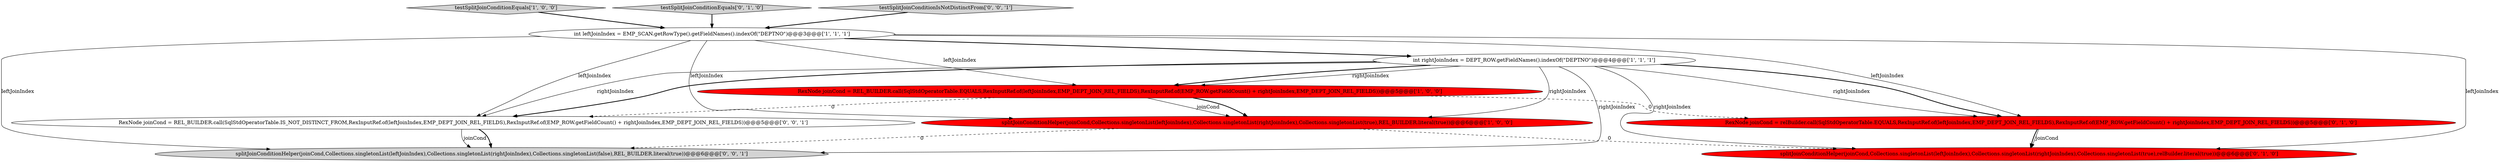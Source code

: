 digraph {
4 [style = filled, label = "splitJoinConditionHelper(joinCond,Collections.singletonList(leftJoinIndex),Collections.singletonList(rightJoinIndex),Collections.singletonList(true),REL_BUILDER.literal(true))@@@6@@@['1', '0', '0']", fillcolor = red, shape = ellipse image = "AAA1AAABBB1BBB"];
1 [style = filled, label = "testSplitJoinConditionEquals['1', '0', '0']", fillcolor = lightgray, shape = diamond image = "AAA0AAABBB1BBB"];
7 [style = filled, label = "RexNode joinCond = relBuilder.call(SqlStdOperatorTable.EQUALS,RexInputRef.of(leftJoinIndex,EMP_DEPT_JOIN_REL_FIELDS),RexInputRef.of(EMP_ROW.getFieldCount() + rightJoinIndex,EMP_DEPT_JOIN_REL_FIELDS))@@@5@@@['0', '1', '0']", fillcolor = red, shape = ellipse image = "AAA1AAABBB2BBB"];
10 [style = filled, label = "splitJoinConditionHelper(joinCond,Collections.singletonList(leftJoinIndex),Collections.singletonList(rightJoinIndex),Collections.singletonList(false),REL_BUILDER.literal(true))@@@6@@@['0', '0', '1']", fillcolor = lightgray, shape = ellipse image = "AAA0AAABBB3BBB"];
0 [style = filled, label = "RexNode joinCond = REL_BUILDER.call(SqlStdOperatorTable.EQUALS,RexInputRef.of(leftJoinIndex,EMP_DEPT_JOIN_REL_FIELDS),RexInputRef.of(EMP_ROW.getFieldCount() + rightJoinIndex,EMP_DEPT_JOIN_REL_FIELDS))@@@5@@@['1', '0', '0']", fillcolor = red, shape = ellipse image = "AAA1AAABBB1BBB"];
5 [style = filled, label = "splitJoinConditionHelper(joinCond,Collections.singletonList(leftJoinIndex),Collections.singletonList(rightJoinIndex),Collections.singletonList(true),relBuilder.literal(true))@@@6@@@['0', '1', '0']", fillcolor = red, shape = ellipse image = "AAA1AAABBB2BBB"];
2 [style = filled, label = "int rightJoinIndex = DEPT_ROW.getFieldNames().indexOf(\"DEPTNO\")@@@4@@@['1', '1', '1']", fillcolor = white, shape = ellipse image = "AAA0AAABBB1BBB"];
9 [style = filled, label = "RexNode joinCond = REL_BUILDER.call(SqlStdOperatorTable.IS_NOT_DISTINCT_FROM,RexInputRef.of(leftJoinIndex,EMP_DEPT_JOIN_REL_FIELDS),RexInputRef.of(EMP_ROW.getFieldCount() + rightJoinIndex,EMP_DEPT_JOIN_REL_FIELDS))@@@5@@@['0', '0', '1']", fillcolor = white, shape = ellipse image = "AAA0AAABBB3BBB"];
6 [style = filled, label = "testSplitJoinConditionEquals['0', '1', '0']", fillcolor = lightgray, shape = diamond image = "AAA0AAABBB2BBB"];
8 [style = filled, label = "testSplitJoinConditionIsNotDistinctFrom['0', '0', '1']", fillcolor = lightgray, shape = diamond image = "AAA0AAABBB3BBB"];
3 [style = filled, label = "int leftJoinIndex = EMP_SCAN.getRowType().getFieldNames().indexOf(\"DEPTNO\")@@@3@@@['1', '1', '1']", fillcolor = white, shape = ellipse image = "AAA0AAABBB1BBB"];
0->4 [style = solid, label="joinCond"];
6->3 [style = bold, label=""];
2->9 [style = solid, label="rightJoinIndex"];
3->7 [style = solid, label="leftJoinIndex"];
9->10 [style = solid, label="joinCond"];
3->4 [style = solid, label="leftJoinIndex"];
2->4 [style = solid, label="rightJoinIndex"];
3->9 [style = solid, label="leftJoinIndex"];
8->3 [style = bold, label=""];
2->5 [style = solid, label="rightJoinIndex"];
1->3 [style = bold, label=""];
2->7 [style = solid, label="rightJoinIndex"];
2->0 [style = solid, label="rightJoinIndex"];
2->9 [style = bold, label=""];
9->10 [style = bold, label=""];
3->0 [style = solid, label="leftJoinIndex"];
7->5 [style = bold, label=""];
2->0 [style = bold, label=""];
3->2 [style = bold, label=""];
0->4 [style = bold, label=""];
3->10 [style = solid, label="leftJoinIndex"];
7->5 [style = solid, label="joinCond"];
4->5 [style = dashed, label="0"];
2->7 [style = bold, label=""];
0->9 [style = dashed, label="0"];
4->10 [style = dashed, label="0"];
0->7 [style = dashed, label="0"];
2->10 [style = solid, label="rightJoinIndex"];
3->5 [style = solid, label="leftJoinIndex"];
}
